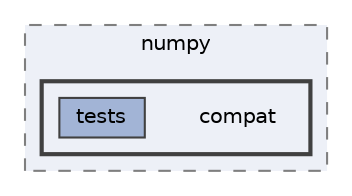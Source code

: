 digraph "/home/jam/Research/IRES-2025/dev/src/llm-scripts/testing/hypothesis-testing/hyp-env/lib/python3.12/site-packages/numpy/compat"
{
 // LATEX_PDF_SIZE
  bgcolor="transparent";
  edge [fontname=Helvetica,fontsize=10,labelfontname=Helvetica,labelfontsize=10];
  node [fontname=Helvetica,fontsize=10,shape=box,height=0.2,width=0.4];
  compound=true
  subgraph clusterdir_2c642f87bc556e878af6fc431ed0cc78 {
    graph [ bgcolor="#edf0f7", pencolor="grey50", label="numpy", fontname=Helvetica,fontsize=10 style="filled,dashed", URL="dir_2c642f87bc556e878af6fc431ed0cc78.html",tooltip=""]
  subgraph clusterdir_88e8e771f98a89c6d7216e33744bd0d2 {
    graph [ bgcolor="#edf0f7", pencolor="grey25", label="", fontname=Helvetica,fontsize=10 style="filled,bold", URL="dir_88e8e771f98a89c6d7216e33744bd0d2.html",tooltip=""]
    dir_88e8e771f98a89c6d7216e33744bd0d2 [shape=plaintext, label="compat"];
  dir_07034cf8838d127ae4c0c8cbd44d4825 [label="tests", fillcolor="#a2b4d6", color="grey25", style="filled", URL="dir_07034cf8838d127ae4c0c8cbd44d4825.html",tooltip=""];
  }
  }
}
